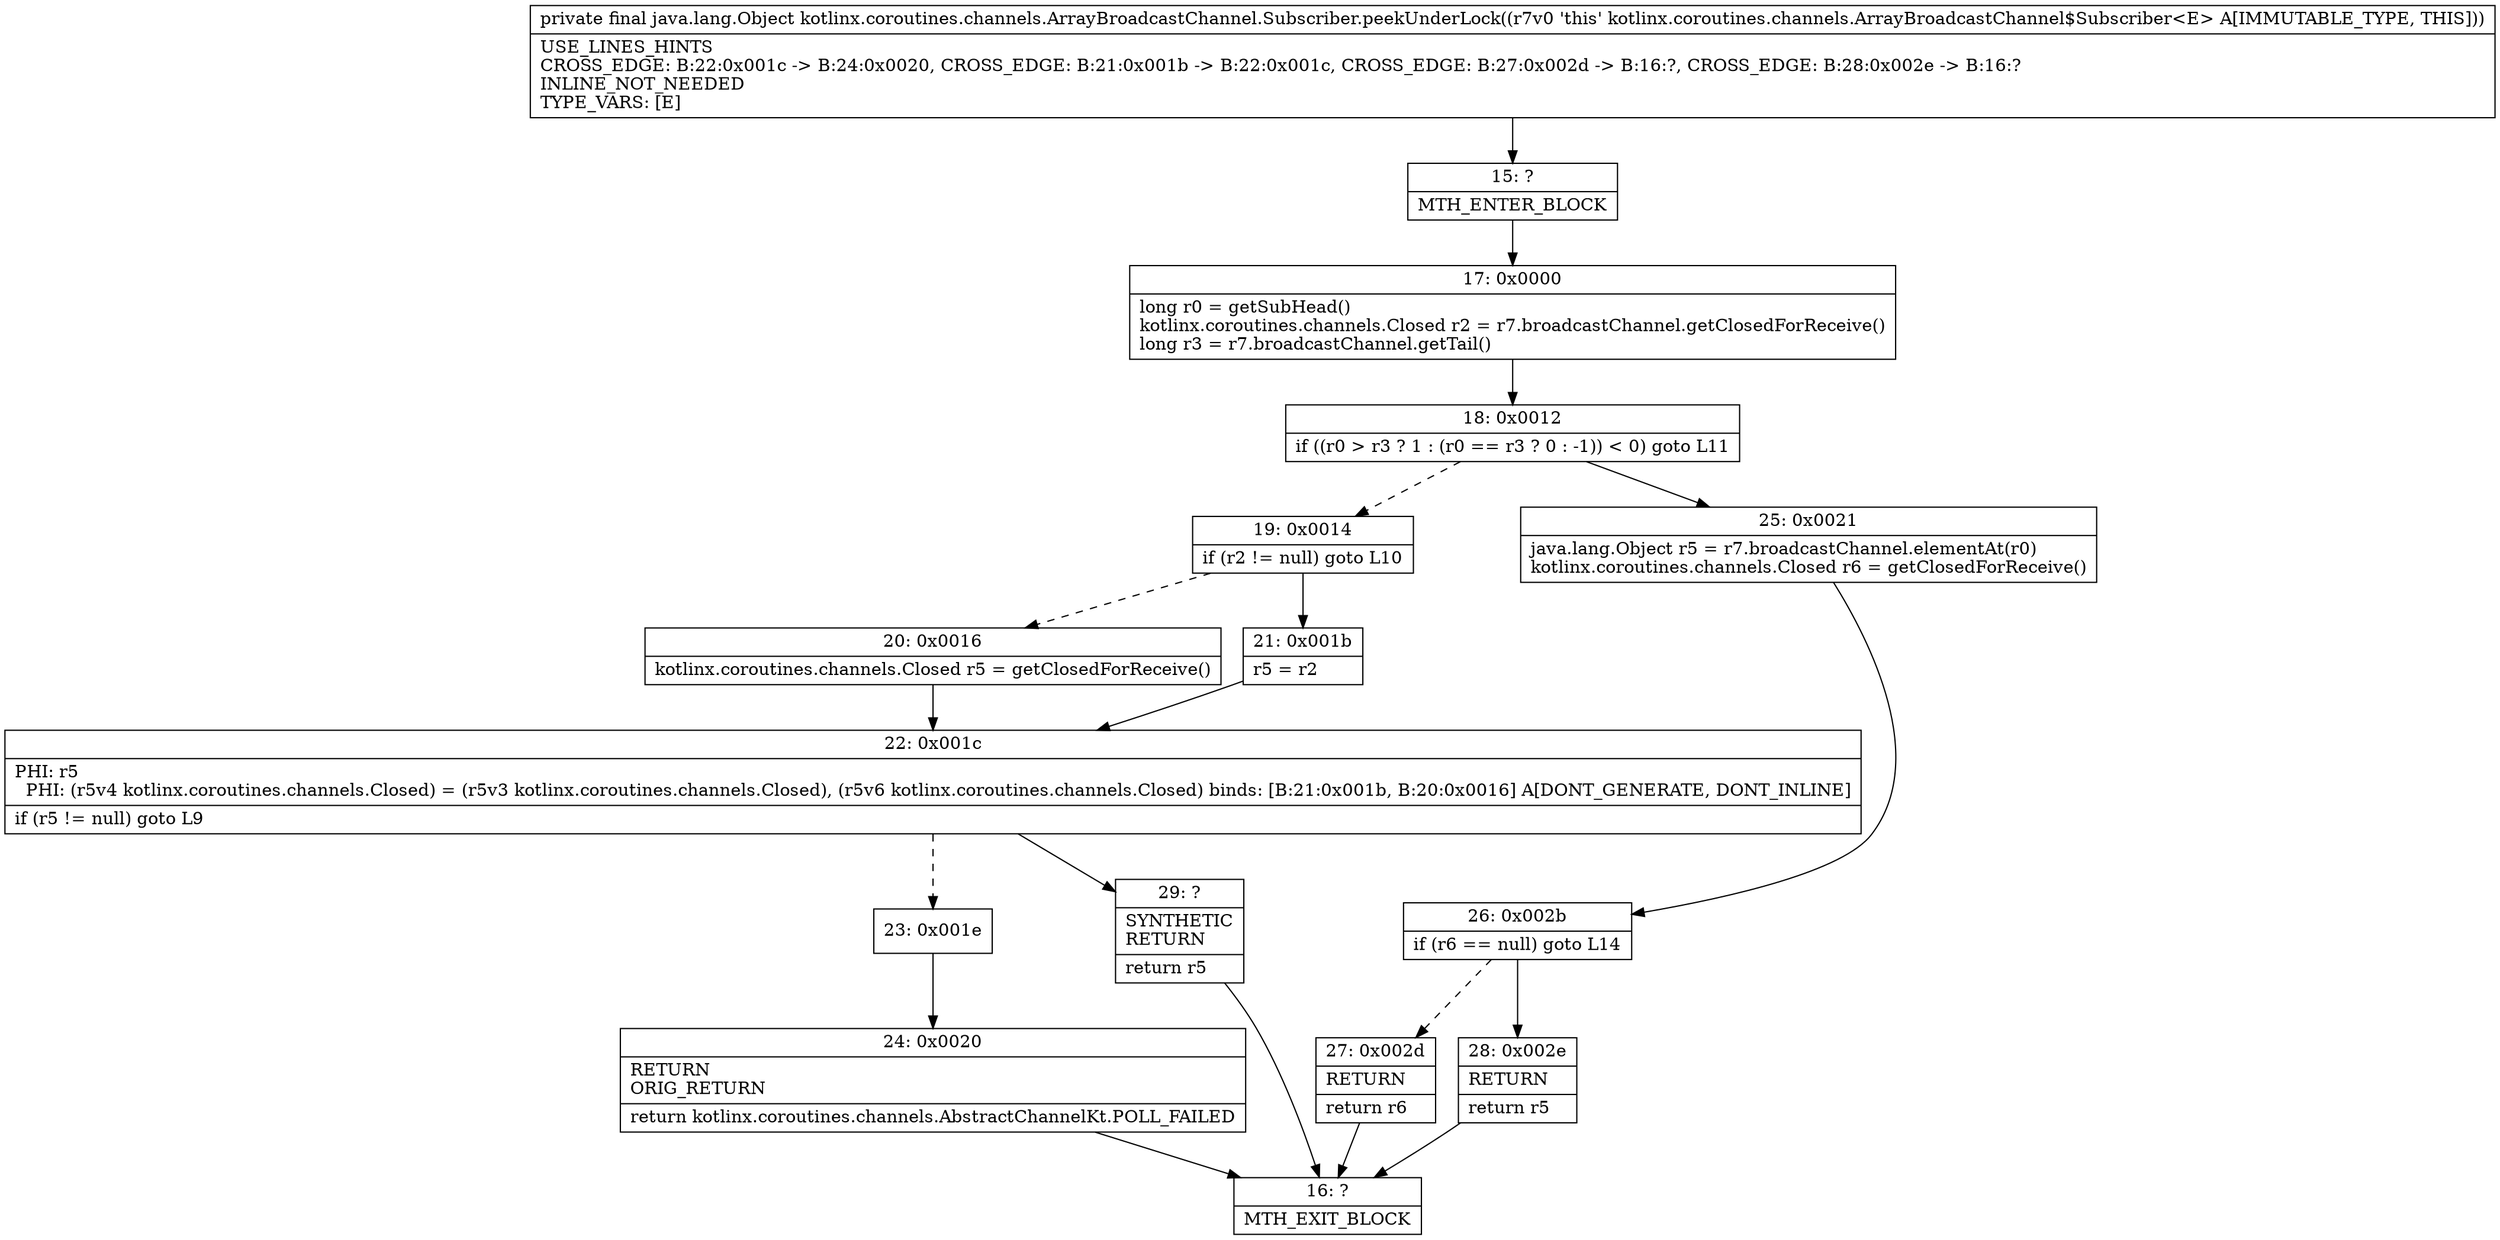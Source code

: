 digraph "CFG forkotlinx.coroutines.channels.ArrayBroadcastChannel.Subscriber.peekUnderLock()Ljava\/lang\/Object;" {
Node_15 [shape=record,label="{15\:\ ?|MTH_ENTER_BLOCK\l}"];
Node_17 [shape=record,label="{17\:\ 0x0000|long r0 = getSubHead()\lkotlinx.coroutines.channels.Closed r2 = r7.broadcastChannel.getClosedForReceive()\llong r3 = r7.broadcastChannel.getTail()\l}"];
Node_18 [shape=record,label="{18\:\ 0x0012|if ((r0 \> r3 ? 1 : (r0 == r3 ? 0 : \-1)) \< 0) goto L11\l}"];
Node_19 [shape=record,label="{19\:\ 0x0014|if (r2 != null) goto L10\l}"];
Node_20 [shape=record,label="{20\:\ 0x0016|kotlinx.coroutines.channels.Closed r5 = getClosedForReceive()\l}"];
Node_22 [shape=record,label="{22\:\ 0x001c|PHI: r5 \l  PHI: (r5v4 kotlinx.coroutines.channels.Closed) = (r5v3 kotlinx.coroutines.channels.Closed), (r5v6 kotlinx.coroutines.channels.Closed) binds: [B:21:0x001b, B:20:0x0016] A[DONT_GENERATE, DONT_INLINE]\l|if (r5 != null) goto L9\l}"];
Node_23 [shape=record,label="{23\:\ 0x001e}"];
Node_24 [shape=record,label="{24\:\ 0x0020|RETURN\lORIG_RETURN\l|return kotlinx.coroutines.channels.AbstractChannelKt.POLL_FAILED\l}"];
Node_16 [shape=record,label="{16\:\ ?|MTH_EXIT_BLOCK\l}"];
Node_29 [shape=record,label="{29\:\ ?|SYNTHETIC\lRETURN\l|return r5\l}"];
Node_21 [shape=record,label="{21\:\ 0x001b|r5 = r2\l}"];
Node_25 [shape=record,label="{25\:\ 0x0021|java.lang.Object r5 = r7.broadcastChannel.elementAt(r0)\lkotlinx.coroutines.channels.Closed r6 = getClosedForReceive()\l}"];
Node_26 [shape=record,label="{26\:\ 0x002b|if (r6 == null) goto L14\l}"];
Node_27 [shape=record,label="{27\:\ 0x002d|RETURN\l|return r6\l}"];
Node_28 [shape=record,label="{28\:\ 0x002e|RETURN\l|return r5\l}"];
MethodNode[shape=record,label="{private final java.lang.Object kotlinx.coroutines.channels.ArrayBroadcastChannel.Subscriber.peekUnderLock((r7v0 'this' kotlinx.coroutines.channels.ArrayBroadcastChannel$Subscriber\<E\> A[IMMUTABLE_TYPE, THIS]))  | USE_LINES_HINTS\lCROSS_EDGE: B:22:0x001c \-\> B:24:0x0020, CROSS_EDGE: B:21:0x001b \-\> B:22:0x001c, CROSS_EDGE: B:27:0x002d \-\> B:16:?, CROSS_EDGE: B:28:0x002e \-\> B:16:?\lINLINE_NOT_NEEDED\lTYPE_VARS: [E]\l}"];
MethodNode -> Node_15;Node_15 -> Node_17;
Node_17 -> Node_18;
Node_18 -> Node_19[style=dashed];
Node_18 -> Node_25;
Node_19 -> Node_20[style=dashed];
Node_19 -> Node_21;
Node_20 -> Node_22;
Node_22 -> Node_23[style=dashed];
Node_22 -> Node_29;
Node_23 -> Node_24;
Node_24 -> Node_16;
Node_29 -> Node_16;
Node_21 -> Node_22;
Node_25 -> Node_26;
Node_26 -> Node_27[style=dashed];
Node_26 -> Node_28;
Node_27 -> Node_16;
Node_28 -> Node_16;
}


